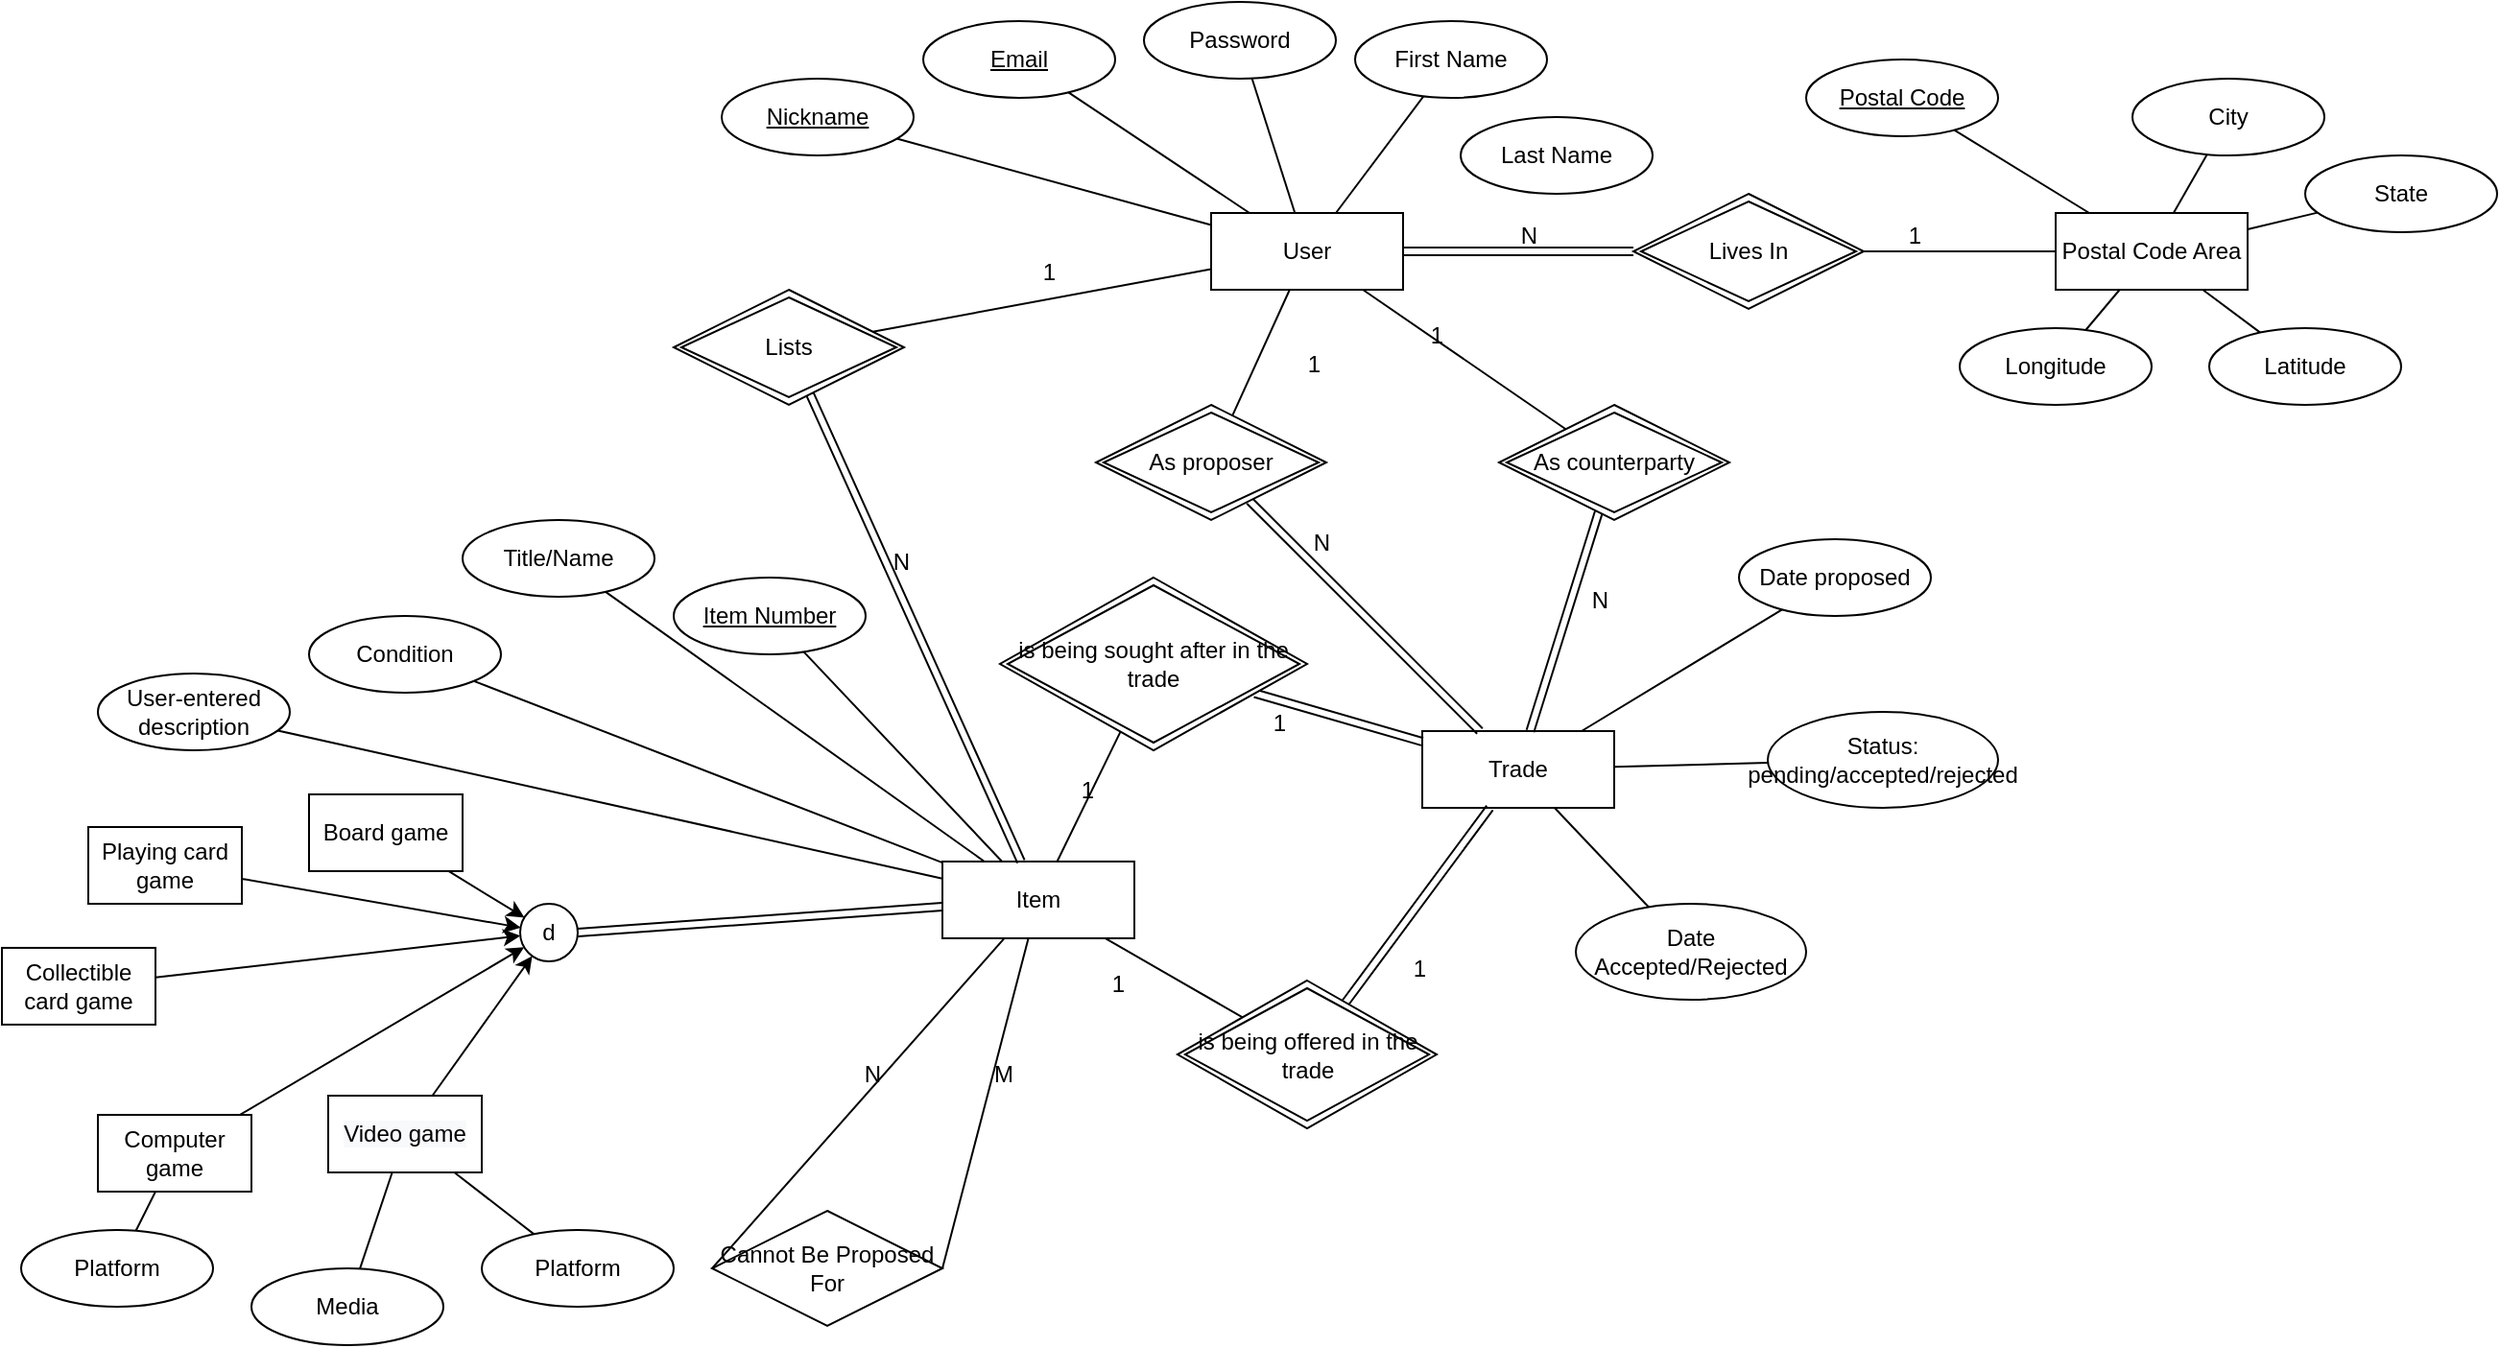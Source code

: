 <mxfile version="18.2.1" type="github">
  <diagram id="R2lEEEUBdFMjLlhIrx00" name="Page-1">
    <mxGraphModel dx="1943" dy="729" grid="1" gridSize="10" guides="1" tooltips="1" connect="1" arrows="1" fold="1" page="1" pageScale="1" pageWidth="850" pageHeight="1100" math="0" shadow="0" extFonts="Permanent Marker^https://fonts.googleapis.com/css?family=Permanent+Marker">
      <root>
        <mxCell id="0" />
        <mxCell id="1" parent="0" />
        <mxCell id="F9EN7Q-eqjH8XVya4wf_-4" value="User" style="whiteSpace=wrap;html=1;align=center;rounded=0;" parent="1" vertex="1">
          <mxGeometry x="150" y="130" width="100" height="40" as="geometry" />
        </mxCell>
        <mxCell id="F9EN7Q-eqjH8XVya4wf_-5" value="Email" style="ellipse;whiteSpace=wrap;html=1;align=center;fontStyle=4;rounded=0;" parent="1" vertex="1">
          <mxGeometry y="30" width="100" height="40" as="geometry" />
        </mxCell>
        <mxCell id="F9EN7Q-eqjH8XVya4wf_-6" value="" style="endArrow=none;html=1;rounded=0;" parent="1" source="F9EN7Q-eqjH8XVya4wf_-5" target="F9EN7Q-eqjH8XVya4wf_-4" edge="1">
          <mxGeometry relative="1" as="geometry">
            <mxPoint x="340" y="380" as="sourcePoint" />
            <mxPoint x="500" y="380" as="targetPoint" />
          </mxGeometry>
        </mxCell>
        <mxCell id="F9EN7Q-eqjH8XVya4wf_-8" value="" style="endArrow=none;html=1;rounded=0;" parent="1" source="F9EN7Q-eqjH8XVya4wf_-9" target="F9EN7Q-eqjH8XVya4wf_-4" edge="1">
          <mxGeometry relative="1" as="geometry">
            <mxPoint x="370.949" y="319.048" as="sourcePoint" />
            <mxPoint x="469.996" y="350" as="targetPoint" />
          </mxGeometry>
        </mxCell>
        <mxCell id="F9EN7Q-eqjH8XVya4wf_-9" value="Password" style="ellipse;whiteSpace=wrap;html=1;align=center;rounded=0;" parent="1" vertex="1">
          <mxGeometry x="115" y="20" width="100" height="40" as="geometry" />
        </mxCell>
        <mxCell id="F9EN7Q-eqjH8XVya4wf_-10" value="" style="endArrow=none;html=1;rounded=0;" parent="1" source="F9EN7Q-eqjH8XVya4wf_-11" target="F9EN7Q-eqjH8XVya4wf_-4" edge="1">
          <mxGeometry relative="1" as="geometry">
            <mxPoint x="450.949" y="329.048" as="sourcePoint" />
            <mxPoint x="268.889" y="140" as="targetPoint" />
          </mxGeometry>
        </mxCell>
        <mxCell id="F9EN7Q-eqjH8XVya4wf_-11" value="First Name" style="ellipse;whiteSpace=wrap;html=1;align=center;rounded=0;" parent="1" vertex="1">
          <mxGeometry x="225" y="30" width="100" height="40" as="geometry" />
        </mxCell>
        <mxCell id="F9EN7Q-eqjH8XVya4wf_-13" value="Last Name" style="ellipse;whiteSpace=wrap;html=1;align=center;rounded=0;" parent="1" vertex="1">
          <mxGeometry x="280" y="80" width="100" height="40" as="geometry" />
        </mxCell>
        <mxCell id="F9EN7Q-eqjH8XVya4wf_-14" value="Nickname" style="ellipse;whiteSpace=wrap;html=1;align=center;fontStyle=4;rounded=0;" parent="1" vertex="1">
          <mxGeometry x="-105" y="60" width="100" height="40" as="geometry" />
        </mxCell>
        <mxCell id="F9EN7Q-eqjH8XVya4wf_-15" value="" style="endArrow=none;html=1;rounded=0;" parent="1" source="F9EN7Q-eqjH8XVya4wf_-14" target="F9EN7Q-eqjH8XVya4wf_-4" edge="1">
          <mxGeometry relative="1" as="geometry">
            <mxPoint x="340" y="460" as="sourcePoint" />
            <mxPoint x="150" y="212.143" as="targetPoint" />
          </mxGeometry>
        </mxCell>
        <mxCell id="F9EN7Q-eqjH8XVya4wf_-16" value="" style="shape=link;html=1;rounded=0;" parent="1" source="F9EN7Q-eqjH8XVya4wf_-18" target="F9EN7Q-eqjH8XVya4wf_-4" edge="1">
          <mxGeometry relative="1" as="geometry">
            <mxPoint x="380" y="150" as="sourcePoint" />
            <mxPoint x="510" y="330" as="targetPoint" />
          </mxGeometry>
        </mxCell>
        <mxCell id="F9EN7Q-eqjH8XVya4wf_-17" value="N" style="resizable=0;html=1;align=right;verticalAlign=bottom;rounded=0;" parent="F9EN7Q-eqjH8XVya4wf_-16" connectable="0" vertex="1">
          <mxGeometry x="1" relative="1" as="geometry">
            <mxPoint x="70" as="offset" />
          </mxGeometry>
        </mxCell>
        <mxCell id="F9EN7Q-eqjH8XVya4wf_-18" value="Lives In" style="shape=rhombus;double=1;perimeter=rhombusPerimeter;whiteSpace=wrap;html=1;align=center;rounded=0;" parent="1" vertex="1">
          <mxGeometry x="370" y="120" width="120" height="60" as="geometry" />
        </mxCell>
        <mxCell id="F9EN7Q-eqjH8XVya4wf_-19" value="" style="endArrow=none;html=1;rounded=0;" parent="1" source="F9EN7Q-eqjH8XVya4wf_-18" target="F9EN7Q-eqjH8XVya4wf_-21" edge="1">
          <mxGeometry relative="1" as="geometry">
            <mxPoint x="480" y="150" as="sourcePoint" />
            <mxPoint x="640" y="150" as="targetPoint" />
          </mxGeometry>
        </mxCell>
        <mxCell id="F9EN7Q-eqjH8XVya4wf_-20" value="1" style="resizable=0;html=1;align=right;verticalAlign=bottom;rounded=0;" parent="F9EN7Q-eqjH8XVya4wf_-19" connectable="0" vertex="1">
          <mxGeometry x="1" relative="1" as="geometry">
            <mxPoint x="-70" as="offset" />
          </mxGeometry>
        </mxCell>
        <mxCell id="F9EN7Q-eqjH8XVya4wf_-21" value="Postal Code Area" style="whiteSpace=wrap;html=1;align=center;rounded=0;" parent="1" vertex="1">
          <mxGeometry x="590" y="130" width="100" height="40" as="geometry" />
        </mxCell>
        <mxCell id="F9EN7Q-eqjH8XVya4wf_-26" value="Postal Code" style="ellipse;whiteSpace=wrap;html=1;align=center;fontStyle=4;rounded=0;" parent="1" vertex="1">
          <mxGeometry x="460" y="50" width="100" height="40" as="geometry" />
        </mxCell>
        <mxCell id="F9EN7Q-eqjH8XVya4wf_-27" value="" style="endArrow=none;html=1;rounded=0;" parent="1" source="F9EN7Q-eqjH8XVya4wf_-26" target="F9EN7Q-eqjH8XVya4wf_-21" edge="1">
          <mxGeometry relative="1" as="geometry">
            <mxPoint x="790" y="390" as="sourcePoint" />
            <mxPoint x="600" y="87.143" as="targetPoint" />
          </mxGeometry>
        </mxCell>
        <mxCell id="F9EN7Q-eqjH8XVya4wf_-28" value="" style="endArrow=none;html=1;rounded=0;" parent="1" source="F9EN7Q-eqjH8XVya4wf_-29" target="F9EN7Q-eqjH8XVya4wf_-21" edge="1">
          <mxGeometry relative="1" as="geometry">
            <mxPoint x="830.949" y="329.048" as="sourcePoint" />
            <mxPoint x="603.125" y="110" as="targetPoint" />
          </mxGeometry>
        </mxCell>
        <mxCell id="F9EN7Q-eqjH8XVya4wf_-29" value="City" style="ellipse;whiteSpace=wrap;html=1;align=center;rounded=0;" parent="1" vertex="1">
          <mxGeometry x="630" y="60" width="100" height="40" as="geometry" />
        </mxCell>
        <mxCell id="F9EN7Q-eqjH8XVya4wf_-30" value="" style="endArrow=none;html=1;rounded=0;" parent="1" source="F9EN7Q-eqjH8XVya4wf_-31" target="F9EN7Q-eqjH8XVya4wf_-21" edge="1">
          <mxGeometry relative="1" as="geometry">
            <mxPoint x="940.949" y="339.048" as="sourcePoint" />
            <mxPoint x="695" y="130" as="targetPoint" />
          </mxGeometry>
        </mxCell>
        <mxCell id="F9EN7Q-eqjH8XVya4wf_-31" value="State" style="ellipse;whiteSpace=wrap;html=1;align=center;rounded=0;" parent="1" vertex="1">
          <mxGeometry x="720" y="100" width="100" height="40" as="geometry" />
        </mxCell>
        <mxCell id="F9EN7Q-eqjH8XVya4wf_-32" value="" style="endArrow=none;html=1;rounded=0;" parent="1" source="F9EN7Q-eqjH8XVya4wf_-33" target="F9EN7Q-eqjH8XVya4wf_-21" edge="1">
          <mxGeometry relative="1" as="geometry">
            <mxPoint x="980.949" y="439.048" as="sourcePoint" />
            <mxPoint x="690" y="172.308" as="targetPoint" />
          </mxGeometry>
        </mxCell>
        <mxCell id="F9EN7Q-eqjH8XVya4wf_-33" value="Latitude" style="ellipse;whiteSpace=wrap;html=1;align=center;rounded=0;" parent="1" vertex="1">
          <mxGeometry x="670" y="190" width="100" height="40" as="geometry" />
        </mxCell>
        <mxCell id="F9EN7Q-eqjH8XVya4wf_-34" value="" style="endArrow=none;html=1;rounded=0;" parent="1" source="F9EN7Q-eqjH8XVya4wf_-35" target="F9EN7Q-eqjH8XVya4wf_-21" edge="1">
          <mxGeometry relative="1" as="geometry">
            <mxPoint x="894.279" y="449.048" as="sourcePoint" />
            <mxPoint x="579.997" y="180" as="targetPoint" />
          </mxGeometry>
        </mxCell>
        <mxCell id="F9EN7Q-eqjH8XVya4wf_-35" value="Longitude" style="ellipse;whiteSpace=wrap;html=1;align=center;rounded=0;" parent="1" vertex="1">
          <mxGeometry x="540" y="190" width="100" height="40" as="geometry" />
        </mxCell>
        <mxCell id="F9EN7Q-eqjH8XVya4wf_-36" value="Item" style="whiteSpace=wrap;html=1;align=center;rounded=0;" parent="1" vertex="1">
          <mxGeometry x="10" y="467.97" width="100" height="40" as="geometry" />
        </mxCell>
        <mxCell id="F9EN7Q-eqjH8XVya4wf_-38" value="" style="endArrow=none;html=1;rounded=0;" parent="1" source="F9EN7Q-eqjH8XVya4wf_-45" target="F9EN7Q-eqjH8XVya4wf_-36" edge="1">
          <mxGeometry relative="1" as="geometry">
            <mxPoint x="725" y="1017.89" as="sourcePoint" />
            <mxPoint x="885" y="1017.89" as="targetPoint" />
          </mxGeometry>
        </mxCell>
        <mxCell id="F9EN7Q-eqjH8XVya4wf_-45" value="Item Number" style="ellipse;whiteSpace=wrap;html=1;align=center;fontStyle=4;rounded=0;" parent="1" vertex="1">
          <mxGeometry x="-130" y="320" width="100" height="40" as="geometry" />
        </mxCell>
        <mxCell id="F9EN7Q-eqjH8XVya4wf_-48" value="d" style="ellipse;whiteSpace=wrap;html=1;align=center;newEdgeStyle={&quot;edgeStyle&quot;:&quot;entityRelationEdgeStyle&quot;,&quot;startArrow&quot;:&quot;none&quot;,&quot;endArrow&quot;:&quot;none&quot;,&quot;segment&quot;:10,&quot;curved&quot;:1};treeFolding=1;treeMoving=1;rounded=0;" parent="1" vertex="1" collapsed="1">
          <mxGeometry x="-210" y="490" width="30" height="30" as="geometry" />
        </mxCell>
        <mxCell id="F9EN7Q-eqjH8XVya4wf_-49" value="" style="shape=link;html=1;rounded=0;entryX=1;entryY=0.5;entryDx=0;entryDy=0;" parent="1" source="F9EN7Q-eqjH8XVya4wf_-36" target="F9EN7Q-eqjH8XVya4wf_-48" edge="1">
          <mxGeometry relative="1" as="geometry">
            <mxPoint x="100" y="497.47" as="sourcePoint" />
            <mxPoint x="260" y="497.47" as="targetPoint" />
          </mxGeometry>
        </mxCell>
        <mxCell id="F9EN7Q-eqjH8XVya4wf_-51" value="Board game" style="rounded=0;whiteSpace=wrap;html=1;" parent="1" vertex="1">
          <mxGeometry x="-320" y="432.97" width="80" height="40" as="geometry" />
        </mxCell>
        <mxCell id="F9EN7Q-eqjH8XVya4wf_-53" value="" style="endArrow=classic;html=1;rounded=0;" parent="1" source="F9EN7Q-eqjH8XVya4wf_-51" target="F9EN7Q-eqjH8XVya4wf_-48" edge="1">
          <mxGeometry width="50" height="50" relative="1" as="geometry">
            <mxPoint x="-278.636" y="437.97" as="sourcePoint" />
            <mxPoint x="-155" y="507.97" as="targetPoint" />
          </mxGeometry>
        </mxCell>
        <mxCell id="F9EN7Q-eqjH8XVya4wf_-57" value="Playing card game" style="rounded=0;whiteSpace=wrap;html=1;" parent="1" vertex="1">
          <mxGeometry x="-435" y="450" width="80" height="40" as="geometry" />
        </mxCell>
        <mxCell id="F9EN7Q-eqjH8XVya4wf_-58" value="" style="endArrow=classic;html=1;rounded=0;" parent="1" source="F9EN7Q-eqjH8XVya4wf_-57" target="F9EN7Q-eqjH8XVya4wf_-48" edge="1">
          <mxGeometry width="50" height="50" relative="1" as="geometry">
            <mxPoint x="-195" y="567.97" as="sourcePoint" />
            <mxPoint x="-316.684" y="531.065" as="targetPoint" />
          </mxGeometry>
        </mxCell>
        <mxCell id="F9EN7Q-eqjH8XVya4wf_-61" value="Collectible card game" style="rounded=0;whiteSpace=wrap;html=1;" parent="1" vertex="1">
          <mxGeometry x="-480" y="512.97" width="80" height="40" as="geometry" />
        </mxCell>
        <mxCell id="F9EN7Q-eqjH8XVya4wf_-62" value="" style="endArrow=classic;html=1;rounded=0;" parent="1" source="F9EN7Q-eqjH8XVya4wf_-61" target="F9EN7Q-eqjH8XVya4wf_-48" edge="1">
          <mxGeometry width="50" height="50" relative="1" as="geometry">
            <mxPoint x="-195" y="612.97" as="sourcePoint" />
            <mxPoint x="-325.041" y="571.862" as="targetPoint" />
          </mxGeometry>
        </mxCell>
        <mxCell id="F9EN7Q-eqjH8XVya4wf_-65" value="&lt;meta charset=&quot;utf-8&quot;&gt;&lt;span style=&quot;color: rgb(0, 0, 0); font-family: Helvetica; font-size: 12px; font-style: normal; font-variant-ligatures: normal; font-variant-caps: normal; font-weight: 400; letter-spacing: normal; orphans: 2; text-align: center; text-indent: 0px; text-transform: none; widows: 2; word-spacing: 0px; -webkit-text-stroke-width: 0px; background-color: rgb(248, 249, 250); text-decoration-thickness: initial; text-decoration-style: initial; text-decoration-color: initial; float: none; display: inline !important;&quot;&gt;Video game&lt;/span&gt;" style="rounded=0;whiteSpace=wrap;html=1;" parent="1" vertex="1">
          <mxGeometry x="-310" y="590" width="80" height="40" as="geometry" />
        </mxCell>
        <mxCell id="F9EN7Q-eqjH8XVya4wf_-66" value="" style="endArrow=classic;html=1;rounded=0;" parent="1" source="F9EN7Q-eqjH8XVya4wf_-65" target="F9EN7Q-eqjH8XVya4wf_-48" edge="1">
          <mxGeometry width="50" height="50" relative="1" as="geometry">
            <mxPoint x="-194.96" y="667.97" as="sourcePoint" />
            <mxPoint x="-325.001" y="626.862" as="targetPoint" />
          </mxGeometry>
        </mxCell>
        <mxCell id="F9EN7Q-eqjH8XVya4wf_-67" value="Computer game" style="rounded=0;whiteSpace=wrap;html=1;" parent="1" vertex="1">
          <mxGeometry x="-430" y="600" width="80" height="40" as="geometry" />
        </mxCell>
        <mxCell id="F9EN7Q-eqjH8XVya4wf_-68" value="" style="endArrow=classic;html=1;rounded=0;" parent="1" source="F9EN7Q-eqjH8XVya4wf_-67" target="F9EN7Q-eqjH8XVya4wf_-48" edge="1">
          <mxGeometry width="50" height="50" relative="1" as="geometry">
            <mxPoint x="-194.96" y="737.97" as="sourcePoint" />
            <mxPoint x="-325.001" y="696.862" as="targetPoint" />
          </mxGeometry>
        </mxCell>
        <mxCell id="F9EN7Q-eqjH8XVya4wf_-69" value="" style="endArrow=none;html=1;rounded=0;" parent="1" source="F9EN7Q-eqjH8XVya4wf_-70" target="F9EN7Q-eqjH8XVya4wf_-65" edge="1">
          <mxGeometry relative="1" as="geometry">
            <mxPoint x="249.279" y="817.018" as="sourcePoint" />
            <mxPoint x="-21.667" y="537.97" as="targetPoint" />
          </mxGeometry>
        </mxCell>
        <mxCell id="F9EN7Q-eqjH8XVya4wf_-70" value="Media" style="ellipse;whiteSpace=wrap;html=1;align=center;rounded=0;" parent="1" vertex="1">
          <mxGeometry x="-350" y="680" width="100" height="40" as="geometry" />
        </mxCell>
        <mxCell id="F9EN7Q-eqjH8XVya4wf_-71" value="" style="endArrow=none;html=1;rounded=0;" parent="1" source="F9EN7Q-eqjH8XVya4wf_-72" target="F9EN7Q-eqjH8XVya4wf_-65" edge="1">
          <mxGeometry relative="1" as="geometry">
            <mxPoint x="-144.32" y="584.682" as="sourcePoint" />
            <mxPoint x="-21.667" y="477.97" as="targetPoint" />
          </mxGeometry>
        </mxCell>
        <mxCell id="F9EN7Q-eqjH8XVya4wf_-72" value="Platform" style="ellipse;whiteSpace=wrap;html=1;align=center;rounded=0;" parent="1" vertex="1">
          <mxGeometry x="-230" y="660" width="100" height="40" as="geometry" />
        </mxCell>
        <mxCell id="F9EN7Q-eqjH8XVya4wf_-73" value="" style="endArrow=none;html=1;rounded=0;" parent="1" source="F9EN7Q-eqjH8XVya4wf_-74" target="F9EN7Q-eqjH8XVya4wf_-67" edge="1">
          <mxGeometry relative="1" as="geometry">
            <mxPoint x="-10.721" y="877.018" as="sourcePoint" />
            <mxPoint x="-445" y="701.047" as="targetPoint" />
          </mxGeometry>
        </mxCell>
        <mxCell id="F9EN7Q-eqjH8XVya4wf_-74" value="Platform" style="ellipse;whiteSpace=wrap;html=1;align=center;rounded=0;" parent="1" vertex="1">
          <mxGeometry x="-470" y="660" width="100" height="40" as="geometry" />
        </mxCell>
        <mxCell id="F9EN7Q-eqjH8XVya4wf_-75" value="" style="endArrow=none;html=1;rounded=0;" parent="1" source="F9EN7Q-eqjH8XVya4wf_-76" target="F9EN7Q-eqjH8XVya4wf_-36" edge="1">
          <mxGeometry relative="1" as="geometry">
            <mxPoint x="-78.4" y="510.721" as="sourcePoint" />
            <mxPoint x="-16.667" y="577.97" as="targetPoint" />
          </mxGeometry>
        </mxCell>
        <mxCell id="F9EN7Q-eqjH8XVya4wf_-76" value="Condition" style="ellipse;whiteSpace=wrap;html=1;align=center;rounded=0;" parent="1" vertex="1">
          <mxGeometry x="-320" y="340" width="100" height="40" as="geometry" />
        </mxCell>
        <mxCell id="F9EN7Q-eqjH8XVya4wf_-78" value="" style="endArrow=none;html=1;rounded=0;" parent="1" source="F9EN7Q-eqjH8XVya4wf_-79" target="F9EN7Q-eqjH8XVya4wf_-36" edge="1">
          <mxGeometry relative="1" as="geometry">
            <mxPoint x="-93.362" y="562.483" as="sourcePoint" />
            <mxPoint x="40" y="527.97" as="targetPoint" />
          </mxGeometry>
        </mxCell>
        <mxCell id="F9EN7Q-eqjH8XVya4wf_-79" value="User-entered description" style="ellipse;whiteSpace=wrap;html=1;align=center;rounded=0;" parent="1" vertex="1">
          <mxGeometry x="-430" y="370" width="100" height="40" as="geometry" />
        </mxCell>
        <mxCell id="F9EN7Q-eqjH8XVya4wf_-81" value="" style="endArrow=none;html=1;rounded=0;" parent="1" source="F9EN7Q-eqjH8XVya4wf_-82" target="F9EN7Q-eqjH8XVya4wf_-36" edge="1">
          <mxGeometry relative="1" as="geometry">
            <mxPoint x="-31.364" y="525.275" as="sourcePoint" />
            <mxPoint x="-70" y="467.97" as="targetPoint" />
          </mxGeometry>
        </mxCell>
        <mxCell id="F9EN7Q-eqjH8XVya4wf_-82" value="Title/Name" style="ellipse;whiteSpace=wrap;html=1;align=center;rounded=0;" parent="1" vertex="1">
          <mxGeometry x="-240" y="290" width="100" height="40" as="geometry" />
        </mxCell>
        <mxCell id="F9EN7Q-eqjH8XVya4wf_-83" value="Trade" style="whiteSpace=wrap;html=1;align=center;rounded=0;" parent="1" vertex="1">
          <mxGeometry x="260" y="400" width="100" height="40" as="geometry" />
        </mxCell>
        <mxCell id="F9EN7Q-eqjH8XVya4wf_-102" value="Lists" style="shape=rhombus;double=1;perimeter=rhombusPerimeter;whiteSpace=wrap;html=1;align=center;rounded=0;" parent="1" vertex="1">
          <mxGeometry x="-130" y="170" width="120" height="60" as="geometry" />
        </mxCell>
        <mxCell id="F9EN7Q-eqjH8XVya4wf_-103" value="" style="endArrow=none;html=1;rounded=0;" parent="1" source="F9EN7Q-eqjH8XVya4wf_-4" target="F9EN7Q-eqjH8XVya4wf_-102" edge="1">
          <mxGeometry relative="1" as="geometry">
            <mxPoint x="70" y="210" as="sourcePoint" />
            <mxPoint x="400" y="500" as="targetPoint" />
          </mxGeometry>
        </mxCell>
        <mxCell id="F9EN7Q-eqjH8XVya4wf_-104" value="1" style="resizable=0;html=1;align=right;verticalAlign=bottom;rounded=0;" parent="F9EN7Q-eqjH8XVya4wf_-103" connectable="0" vertex="1">
          <mxGeometry x="1" relative="1" as="geometry">
            <mxPoint x="96" y="-22" as="offset" />
          </mxGeometry>
        </mxCell>
        <mxCell id="F9EN7Q-eqjH8XVya4wf_-105" value="" style="shape=link;html=1;rounded=0;" parent="1" source="F9EN7Q-eqjH8XVya4wf_-102" target="F9EN7Q-eqjH8XVya4wf_-36" edge="1">
          <mxGeometry relative="1" as="geometry">
            <mxPoint x="60" y="300" as="sourcePoint" />
            <mxPoint x="473" y="530" as="targetPoint" />
          </mxGeometry>
        </mxCell>
        <mxCell id="F9EN7Q-eqjH8XVya4wf_-106" value="1" style="resizable=0;html=1;align=right;verticalAlign=bottom;rounded=0;" parent="F9EN7Q-eqjH8XVya4wf_-105" connectable="0" vertex="1">
          <mxGeometry x="1" relative="1" as="geometry">
            <mxPoint x="39" y="-28" as="offset" />
          </mxGeometry>
        </mxCell>
        <mxCell id="F9EN7Q-eqjH8XVya4wf_-110" value="" style="shape=link;html=1;rounded=0;" parent="1" source="F9EN7Q-eqjH8XVya4wf_-83" target="yOJ-OLjHq8p-q_iEUGXP-20" edge="1">
          <mxGeometry relative="1" as="geometry">
            <mxPoint x="353.663" y="680.668" as="sourcePoint" />
            <mxPoint x="217.29" y="520.765" as="targetPoint" />
          </mxGeometry>
        </mxCell>
        <mxCell id="F9EN7Q-eqjH8XVya4wf_-111" value="1" style="resizable=0;html=1;align=right;verticalAlign=bottom;rounded=0;" parent="F9EN7Q-eqjH8XVya4wf_-110" connectable="0" vertex="1">
          <mxGeometry x="1" relative="1" as="geometry">
            <mxPoint x="42" y="-9" as="offset" />
          </mxGeometry>
        </mxCell>
        <mxCell id="F9EN7Q-eqjH8XVya4wf_-112" value="" style="endArrow=none;html=1;rounded=0;" parent="1" source="yOJ-OLjHq8p-q_iEUGXP-20" target="F9EN7Q-eqjH8XVya4wf_-36" edge="1">
          <mxGeometry relative="1" as="geometry">
            <mxPoint x="151.219" y="529.277" as="sourcePoint" />
            <mxPoint x="196.068" y="454.786" as="targetPoint" />
          </mxGeometry>
        </mxCell>
        <mxCell id="F9EN7Q-eqjH8XVya4wf_-113" value="1" style="resizable=0;html=1;align=right;verticalAlign=bottom;rounded=0;" parent="F9EN7Q-eqjH8XVya4wf_-112" connectable="0" vertex="1">
          <mxGeometry x="1" relative="1" as="geometry">
            <mxPoint x="11" y="32" as="offset" />
          </mxGeometry>
        </mxCell>
        <mxCell id="F9EN7Q-eqjH8XVya4wf_-114" value="Cannot Be Proposed For" style="shape=rhombus;perimeter=rhombusPerimeter;whiteSpace=wrap;html=1;align=center;rounded=0;" parent="1" vertex="1">
          <mxGeometry x="-110" y="650" width="120" height="60" as="geometry" />
        </mxCell>
        <mxCell id="F9EN7Q-eqjH8XVya4wf_-115" value="" style="endArrow=none;html=1;rounded=0;exitX=0;exitY=0.5;exitDx=0;exitDy=0;" parent="1" source="F9EN7Q-eqjH8XVya4wf_-114" target="F9EN7Q-eqjH8XVya4wf_-36" edge="1">
          <mxGeometry relative="1" as="geometry">
            <mxPoint x="-1.058" y="367.97" as="sourcePoint" />
            <mxPoint x="62.857" y="487.97" as="targetPoint" />
          </mxGeometry>
        </mxCell>
        <mxCell id="F9EN7Q-eqjH8XVya4wf_-116" value="N" style="resizable=0;html=1;align=right;verticalAlign=bottom;rounded=0;" parent="F9EN7Q-eqjH8XVya4wf_-115" connectable="0" vertex="1">
          <mxGeometry x="1" relative="1" as="geometry">
            <mxPoint x="-64" y="80" as="offset" />
          </mxGeometry>
        </mxCell>
        <mxCell id="F9EN7Q-eqjH8XVya4wf_-117" value="" style="endArrow=none;html=1;rounded=0;exitX=1;exitY=0.5;exitDx=0;exitDy=0;" parent="1" source="F9EN7Q-eqjH8XVya4wf_-114" target="F9EN7Q-eqjH8XVya4wf_-36" edge="1">
          <mxGeometry relative="1" as="geometry">
            <mxPoint y="707.97" as="sourcePoint" />
            <mxPoint x="54" y="527.97" as="targetPoint" />
          </mxGeometry>
        </mxCell>
        <mxCell id="F9EN7Q-eqjH8XVya4wf_-118" value="M" style="resizable=0;html=1;align=right;verticalAlign=bottom;rounded=0;" parent="F9EN7Q-eqjH8XVya4wf_-117" connectable="0" vertex="1">
          <mxGeometry x="1" relative="1" as="geometry">
            <mxPoint x="-7" y="80" as="offset" />
          </mxGeometry>
        </mxCell>
        <mxCell id="k_lPkYLBhMXzpmio_ryh-2" value="" style="shape=link;html=1;rounded=0;startFill=1;" parent="1" source="F9EN7Q-eqjH8XVya4wf_-83" target="yOJ-OLjHq8p-q_iEUGXP-19" edge="1">
          <mxGeometry relative="1" as="geometry">
            <mxPoint x="392.634" y="779.67" as="sourcePoint" />
            <mxPoint x="168.126" y="393.87" as="targetPoint" />
          </mxGeometry>
        </mxCell>
        <mxCell id="k_lPkYLBhMXzpmio_ryh-3" value="1" style="resizable=0;html=1;align=right;verticalAlign=bottom;rounded=0;" parent="k_lPkYLBhMXzpmio_ryh-2" connectable="0" vertex="1">
          <mxGeometry x="1" relative="1" as="geometry">
            <mxPoint x="17" y="24" as="offset" />
          </mxGeometry>
        </mxCell>
        <mxCell id="k_lPkYLBhMXzpmio_ryh-4" value="" style="endArrow=none;html=1;rounded=0;" parent="1" source="yOJ-OLjHq8p-q_iEUGXP-19" target="F9EN7Q-eqjH8XVya4wf_-36" edge="1">
          <mxGeometry relative="1" as="geometry">
            <mxPoint x="100.791" y="411.376" as="sourcePoint" />
            <mxPoint x="56.25" y="487.97" as="targetPoint" />
          </mxGeometry>
        </mxCell>
        <mxCell id="k_lPkYLBhMXzpmio_ryh-5" value="N" style="resizable=0;html=1;align=right;verticalAlign=bottom;rounded=0;" parent="k_lPkYLBhMXzpmio_ryh-4" connectable="0" vertex="1">
          <mxGeometry x="1" relative="1" as="geometry">
            <mxPoint x="-76" y="-148" as="offset" />
          </mxGeometry>
        </mxCell>
        <mxCell id="k_lPkYLBhMXzpmio_ryh-6" value="" style="endArrow=none;html=1;rounded=0;" parent="1" source="k_lPkYLBhMXzpmio_ryh-7" target="F9EN7Q-eqjH8XVya4wf_-83" edge="1">
          <mxGeometry relative="1" as="geometry">
            <mxPoint x="479.279" y="899.048" as="sourcePoint" />
            <mxPoint x="208.333" y="620" as="targetPoint" />
          </mxGeometry>
        </mxCell>
        <mxCell id="k_lPkYLBhMXzpmio_ryh-7" value="Date proposed" style="ellipse;whiteSpace=wrap;html=1;align=center;rounded=0;" parent="1" vertex="1">
          <mxGeometry x="425" y="300" width="100" height="40" as="geometry" />
        </mxCell>
        <mxCell id="k_lPkYLBhMXzpmio_ryh-8" value="" style="endArrow=none;html=1;rounded=0;" parent="1" source="k_lPkYLBhMXzpmio_ryh-9" target="F9EN7Q-eqjH8XVya4wf_-83" edge="1">
          <mxGeometry relative="1" as="geometry">
            <mxPoint x="744.279" y="889.048" as="sourcePoint" />
            <mxPoint x="530" y="662.857" as="targetPoint" />
          </mxGeometry>
        </mxCell>
        <mxCell id="k_lPkYLBhMXzpmio_ryh-9" value="Status: pending/accepted/rejected" style="ellipse;whiteSpace=wrap;html=1;align=center;rounded=0;" parent="1" vertex="1">
          <mxGeometry x="440" y="390" width="120" height="50" as="geometry" />
        </mxCell>
        <mxCell id="k_lPkYLBhMXzpmio_ryh-10" value="" style="endArrow=none;html=1;rounded=0;" parent="1" source="k_lPkYLBhMXzpmio_ryh-11" target="F9EN7Q-eqjH8XVya4wf_-83" edge="1">
          <mxGeometry relative="1" as="geometry">
            <mxPoint x="824.279" y="924.048" as="sourcePoint" />
            <mxPoint x="410.714" y="695" as="targetPoint" />
          </mxGeometry>
        </mxCell>
        <mxCell id="k_lPkYLBhMXzpmio_ryh-11" value="Date Accepted/Rejected" style="ellipse;whiteSpace=wrap;html=1;align=center;rounded=0;" parent="1" vertex="1">
          <mxGeometry x="340" y="490" width="120" height="50" as="geometry" />
        </mxCell>
        <mxCell id="yOJ-OLjHq8p-q_iEUGXP-9" value="" style="shape=link;html=1;rounded=0;startFill=1;" edge="1" parent="1" source="F9EN7Q-eqjH8XVya4wf_-83" target="yOJ-OLjHq8p-q_iEUGXP-17">
          <mxGeometry relative="1" as="geometry">
            <mxPoint x="306.87" y="350.001" as="sourcePoint" />
            <mxPoint x="153.8" y="288.1" as="targetPoint" />
          </mxGeometry>
        </mxCell>
        <mxCell id="yOJ-OLjHq8p-q_iEUGXP-10" value="N" style="resizable=0;html=1;align=right;verticalAlign=bottom;rounded=0;" connectable="0" vertex="1" parent="yOJ-OLjHq8p-q_iEUGXP-9">
          <mxGeometry x="1" relative="1" as="geometry">
            <mxPoint x="42" y="30" as="offset" />
          </mxGeometry>
        </mxCell>
        <mxCell id="yOJ-OLjHq8p-q_iEUGXP-11" value="" style="shape=link;html=1;rounded=0;startFill=1;" edge="1" parent="1" source="F9EN7Q-eqjH8XVya4wf_-83" target="yOJ-OLjHq8p-q_iEUGXP-18">
          <mxGeometry relative="1" as="geometry">
            <mxPoint x="295.455" y="420" as="sourcePoint" />
            <mxPoint x="363.75" y="280" as="targetPoint" />
          </mxGeometry>
        </mxCell>
        <mxCell id="yOJ-OLjHq8p-q_iEUGXP-12" value="N" style="resizable=0;html=1;align=right;verticalAlign=bottom;rounded=0;" connectable="0" vertex="1" parent="yOJ-OLjHq8p-q_iEUGXP-11">
          <mxGeometry x="1" relative="1" as="geometry">
            <mxPoint x="6" y="55" as="offset" />
          </mxGeometry>
        </mxCell>
        <mxCell id="yOJ-OLjHq8p-q_iEUGXP-13" value="" style="endArrow=none;html=1;rounded=0;" edge="1" parent="1" source="F9EN7Q-eqjH8XVya4wf_-4" target="yOJ-OLjHq8p-q_iEUGXP-17">
          <mxGeometry relative="1" as="geometry">
            <mxPoint x="160" y="169.259" as="sourcePoint" />
            <mxPoint x="146.333" y="238.167" as="targetPoint" />
          </mxGeometry>
        </mxCell>
        <mxCell id="yOJ-OLjHq8p-q_iEUGXP-14" value="1" style="resizable=0;html=1;align=right;verticalAlign=bottom;rounded=0;" connectable="0" vertex="1" parent="yOJ-OLjHq8p-q_iEUGXP-13">
          <mxGeometry x="1" relative="1" as="geometry">
            <mxPoint x="46" y="-18" as="offset" />
          </mxGeometry>
        </mxCell>
        <mxCell id="yOJ-OLjHq8p-q_iEUGXP-15" value="" style="endArrow=none;html=1;rounded=0;" edge="1" parent="1" source="F9EN7Q-eqjH8XVya4wf_-4" target="yOJ-OLjHq8p-q_iEUGXP-18">
          <mxGeometry relative="1" as="geometry">
            <mxPoint x="197.826" y="180" as="sourcePoint" />
            <mxPoint x="363.402" y="250.22" as="targetPoint" />
          </mxGeometry>
        </mxCell>
        <mxCell id="yOJ-OLjHq8p-q_iEUGXP-16" value="1" style="resizable=0;html=1;align=right;verticalAlign=bottom;rounded=0;" connectable="0" vertex="1" parent="yOJ-OLjHq8p-q_iEUGXP-15">
          <mxGeometry x="1" relative="1" as="geometry">
            <mxPoint x="-63" y="-40" as="offset" />
          </mxGeometry>
        </mxCell>
        <mxCell id="yOJ-OLjHq8p-q_iEUGXP-17" value="As proposer" style="shape=rhombus;double=1;perimeter=rhombusPerimeter;whiteSpace=wrap;html=1;align=center;" vertex="1" parent="1">
          <mxGeometry x="90" y="230" width="120" height="60" as="geometry" />
        </mxCell>
        <mxCell id="yOJ-OLjHq8p-q_iEUGXP-18" value="As counterparty" style="shape=rhombus;double=1;perimeter=rhombusPerimeter;whiteSpace=wrap;html=1;align=center;" vertex="1" parent="1">
          <mxGeometry x="300" y="230" width="120" height="60" as="geometry" />
        </mxCell>
        <mxCell id="yOJ-OLjHq8p-q_iEUGXP-19" value="is being sought after in the trade" style="shape=rhombus;double=1;perimeter=rhombusPerimeter;whiteSpace=wrap;html=1;align=center;" vertex="1" parent="1">
          <mxGeometry x="40" y="320" width="160" height="90" as="geometry" />
        </mxCell>
        <mxCell id="yOJ-OLjHq8p-q_iEUGXP-20" value="is being offered in the trade" style="shape=rhombus;double=1;perimeter=rhombusPerimeter;whiteSpace=wrap;html=1;align=center;" vertex="1" parent="1">
          <mxGeometry x="132.5" y="530" width="135" height="77.03" as="geometry" />
        </mxCell>
      </root>
    </mxGraphModel>
  </diagram>
</mxfile>
